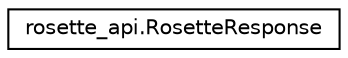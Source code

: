 digraph "Graphical Class Hierarchy"
{
  edge [fontname="Helvetica",fontsize="10",labelfontname="Helvetica",labelfontsize="10"];
  node [fontname="Helvetica",fontsize="10",shape=record];
  rankdir="LR";
  Node1 [label="rosette_api.RosetteResponse",height=0.2,width=0.4,color="black", fillcolor="white", style="filled",URL="$classrosette__api_1_1RosetteResponse.html",tooltip="Encapsulates the response from RosetteAPI "];
}
